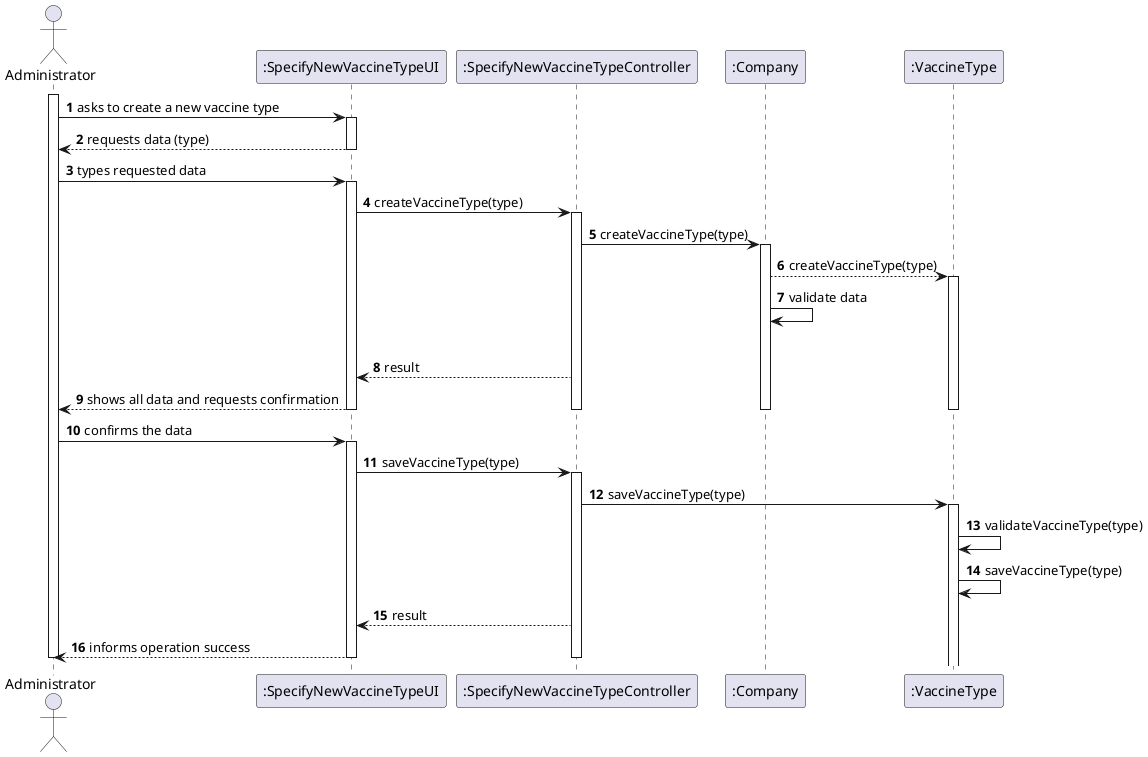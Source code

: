 @startuml
autonumber
'hide footbox
actor "Administrator" as A

participant ":SpecifyNewVaccineTypeUI" as UI
participant ":SpecifyNewVaccineTypeController" as CTRL
participant ":Company" as C
participant ":VaccineType" as VT

activate A
A -> UI : asks to create a new vaccine type
activate UI
UI --> A : requests data (type)
deactivate UI

A -> UI : types requested data
activate UI

UI -> CTRL : createVaccineType(type)
activate CTRL

CTRL -> C : createVaccineType(type)
activate C
C --> VT : createVaccineType(type)
activate VT
C -> C :  validate data
|||
CTRL --> UI : result

UI --> A: shows all data and requests confirmation

deactivate VT
deactivate C
deactivate CTRL
deactivate UI


A -> UI : confirms the data
activate UI
UI -> CTRL : saveVaccineType(type)
activate CTRL
CTRL -> VT : saveVaccineType(type)
activate VT


VT -> VT: validateVaccineType(type)
VT -> VT: saveVaccineType(type)

CTRL --> UI: result

UI --> A : informs operation success

deactivate CTRL
deactivate UI
deactivate A

@enduml